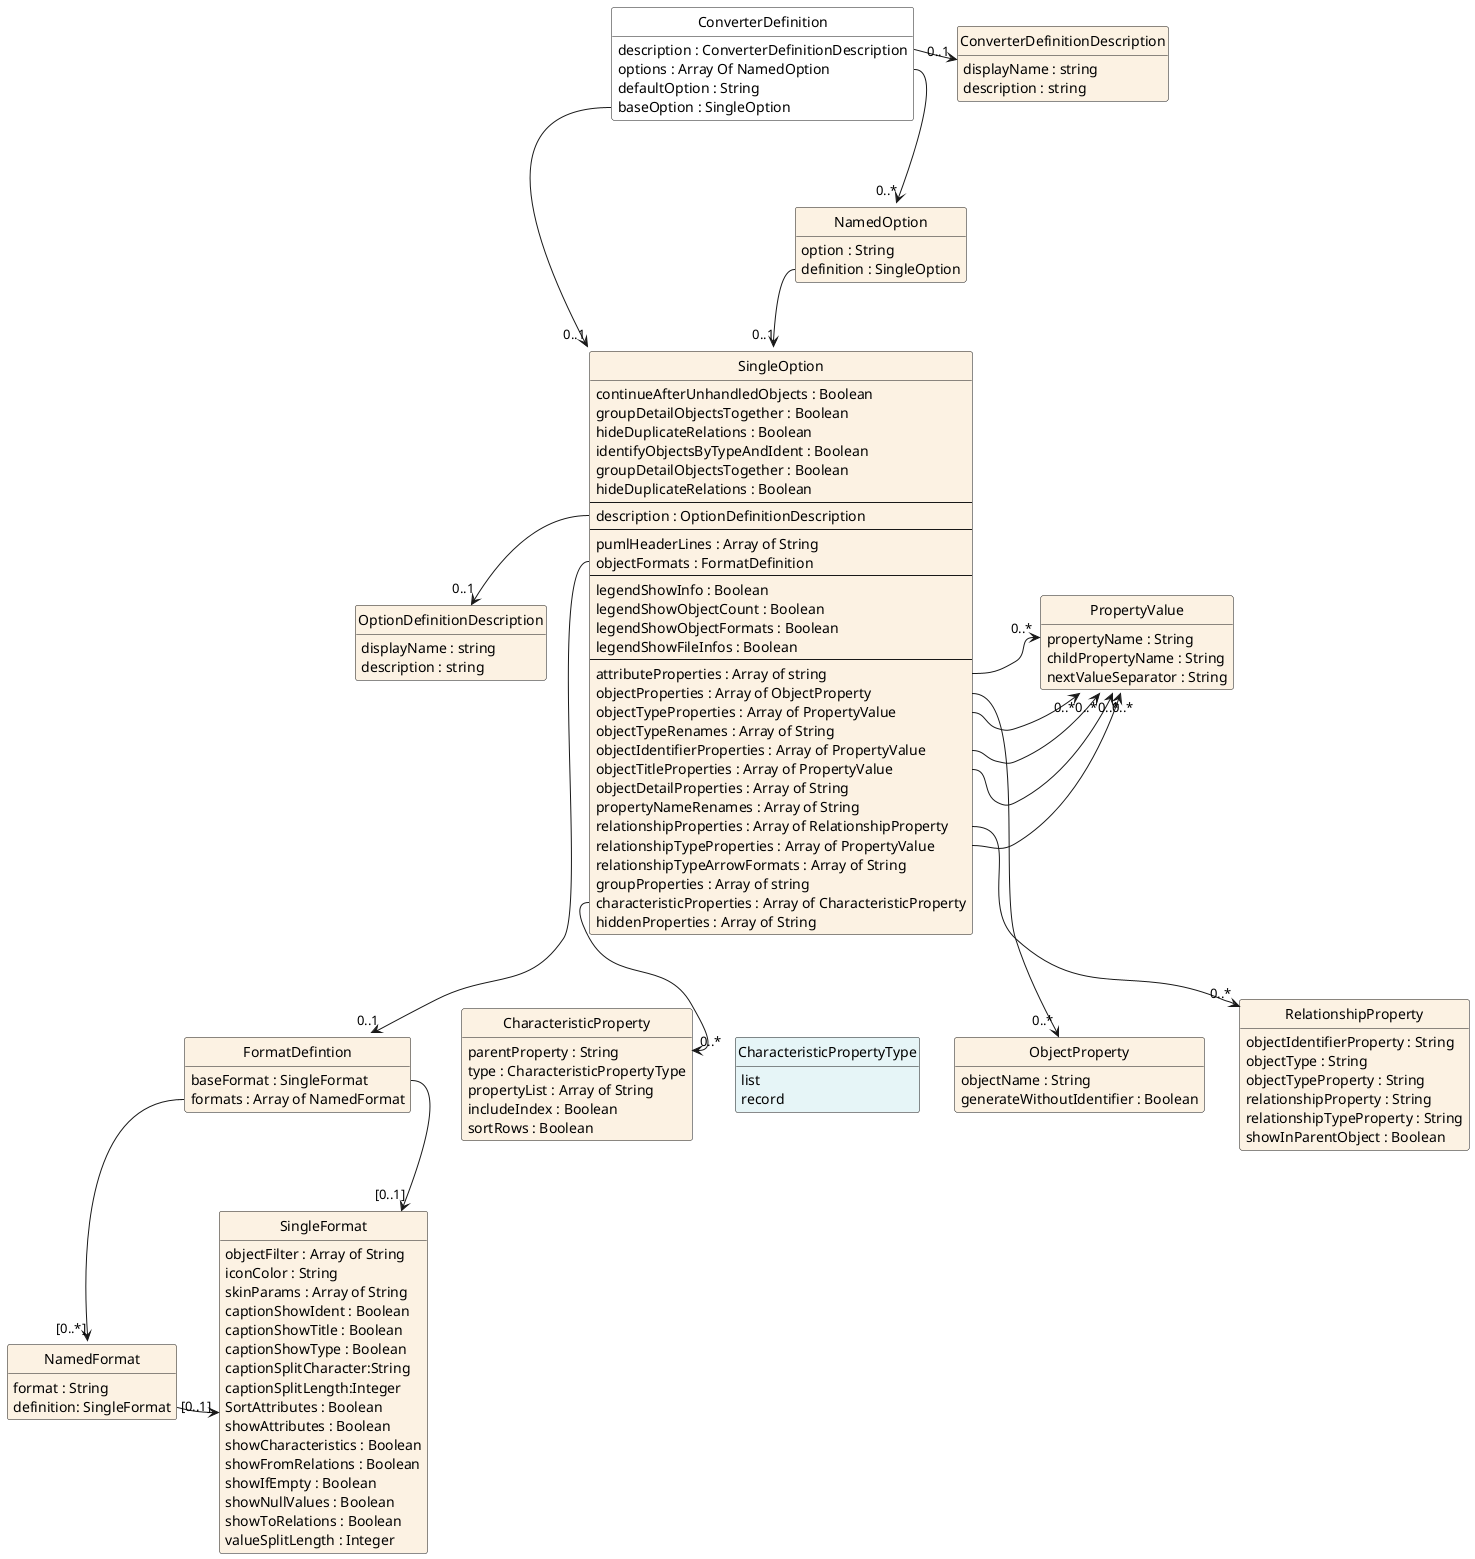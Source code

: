 @startuml

hide circle
hide methods
hide stereotype
show <<Enumeration>> stereotype
'skinparam Padding 5
skinparam ParticipantPadding 15

skinparam class {
   BackgroundColor<<Enumeration>> #E6F5F7
   BackgroundColor<<Ref>> #FFFFE0
   BackgroundColor<<Pivot>> #FFFFFFF
   BackgroundColor #FCF2E3
}

class ConverterDefinitionDescription {
    displayName : string
    description : string
}

class ConverterDefinition  <<Pivot>> {
  description : ConverterDefinitionDescription  
  options : Array Of NamedOption  
  defaultOption : String
  baseOption : SingleOption
}

class NamedOption {
    option : String
    definition : SingleOption
}

class CharacteristicPropertyType <<Enumeration>> {
    list
    record
}

class CharacteristicProperty {
    parentProperty : String
    type : CharacteristicPropertyType
    propertyList : Array of String
    includeIndex : Boolean
    sortRows : Boolean
}

together {
class CharacteristicProperty
class CharacteristicPropertyType
}

together  {
class FormatDefintion
class NamedFormat
class SingleFormat
}

class SingleFormat {
    objectFilter : Array of String
    iconColor : String
    skinParams : Array of String
    captionShowIdent : Boolean
    captionShowTitle : Boolean
    captionShowType : Boolean
    captionSplitCharacter:String
    captionSplitLength:Integer
    SortAttributes : Boolean
    showAttributes : Boolean
    showCharacteristics : Boolean
    showFromRelations : Boolean
    showIfEmpty : Boolean
    showNullValues : Boolean
    showToRelations : Boolean
    valueSplitLength : Integer
}

class FormatDefintion {
    baseFormat : SingleFormat
    formats : Array of NamedFormat
}

class NamedFormat {
    format : String
    definition: SingleFormat
}

class RelationshipProperty {
    objectIdentifierProperty : String
    objectType : String
    objectTypeProperty : String
    relationshipProperty : String
    relationshipTypeProperty : String
    showInParentObject : Boolean        
}

class PropertyValue {
    propertyName : String
    childPropertyName : String
    nextValueSeparator : String
}

class ObjectProperty {
    objectName : String
    generateWithoutIdentifier : Boolean
}

class OptionDefinitionDescription {
    displayName : string
    description : string
}
class SingleOption {
    continueAfterUnhandledObjects : Boolean
    groupDetailObjectsTogether : Boolean
    hideDuplicateRelations : Boolean
    identifyObjectsByTypeAndIdent : Boolean
    groupDetailObjectsTogether : Boolean
    hideDuplicateRelations : Boolean
    ---
    description : OptionDefinitionDescription
    ---
    pumlHeaderLines : Array of String
    objectFormats : FormatDefinition
    ---
    legendShowInfo : Boolean
    legendShowObjectCount : Boolean
    legendShowObjectFormats : Boolean
    legendShowFileInfos : Boolean
    ---
	attributeProperties : Array of string
    objectProperties : Array of ObjectProperty
	objectTypeProperties : Array of PropertyValue
    objectTypeRenames : Array of String
    objectIdentifierProperties : Array of PropertyValue
	objectTitleProperties : Array of PropertyValue
    objectDetailProperties : Array of String
    propertyNameRenames : Array of String
    relationshipProperties : Array of RelationshipProperty
    relationshipTypeProperties : Array of PropertyValue
    relationshipTypeArrowFormats : Array of String
    groupProperties : Array of string
    characteristicProperties : Array of CharacteristicProperty
    hiddenProperties : Array of String
}

ConverterDefinition::options -down-> "0..*" NamedOption: "        "
ConverterDefinition::baseOption -right-> "0..1" SingleOption::option
ConverterDefinition::description -right-> "0..1" ConverterDefinitionDescription
NamedOption::definition --> "0..1" SingleOption
SingleOption::description -left-> "0..1" OptionDefinitionDescription
SingleOption::attributeProperties --> "0..*" PropertyValue::propertyName
SingleOption::characteristicProperties --> "0..*" CharacteristicProperty::parentProperty
SingleOption::objectFormats --> "0..1" FormatDefintion
SingleOption::objectProperties --> "0..*" ObjectProperty
SingleOption::objectIdentifierProperties -right-> "0..*" PropertyValue
SingleOption::objectTitleProperties --> "0..*" PropertyValue
SingleOption::objectTypeProperties --> "0..*" PropertyValue : "     "
SingleOption::relationshipTypeProperties --> "0..*" PropertyValue
SingleOption::relationshipProperties --> "0..*" RelationshipProperty
FormatDefintion::baseFormat -right-> "[0..1]" SingleFormat
FormatDefintion::formats -down-> "[0..*]" NamedFormat
NamedFormat::definition -right-> "[0..1]" SingleFormat
CharacteristicProperty -[hidden]right-> CharacteristicPropertyType
CharacteristicPropertyType -[hidden]right-> ObjectProperty

@enduml
